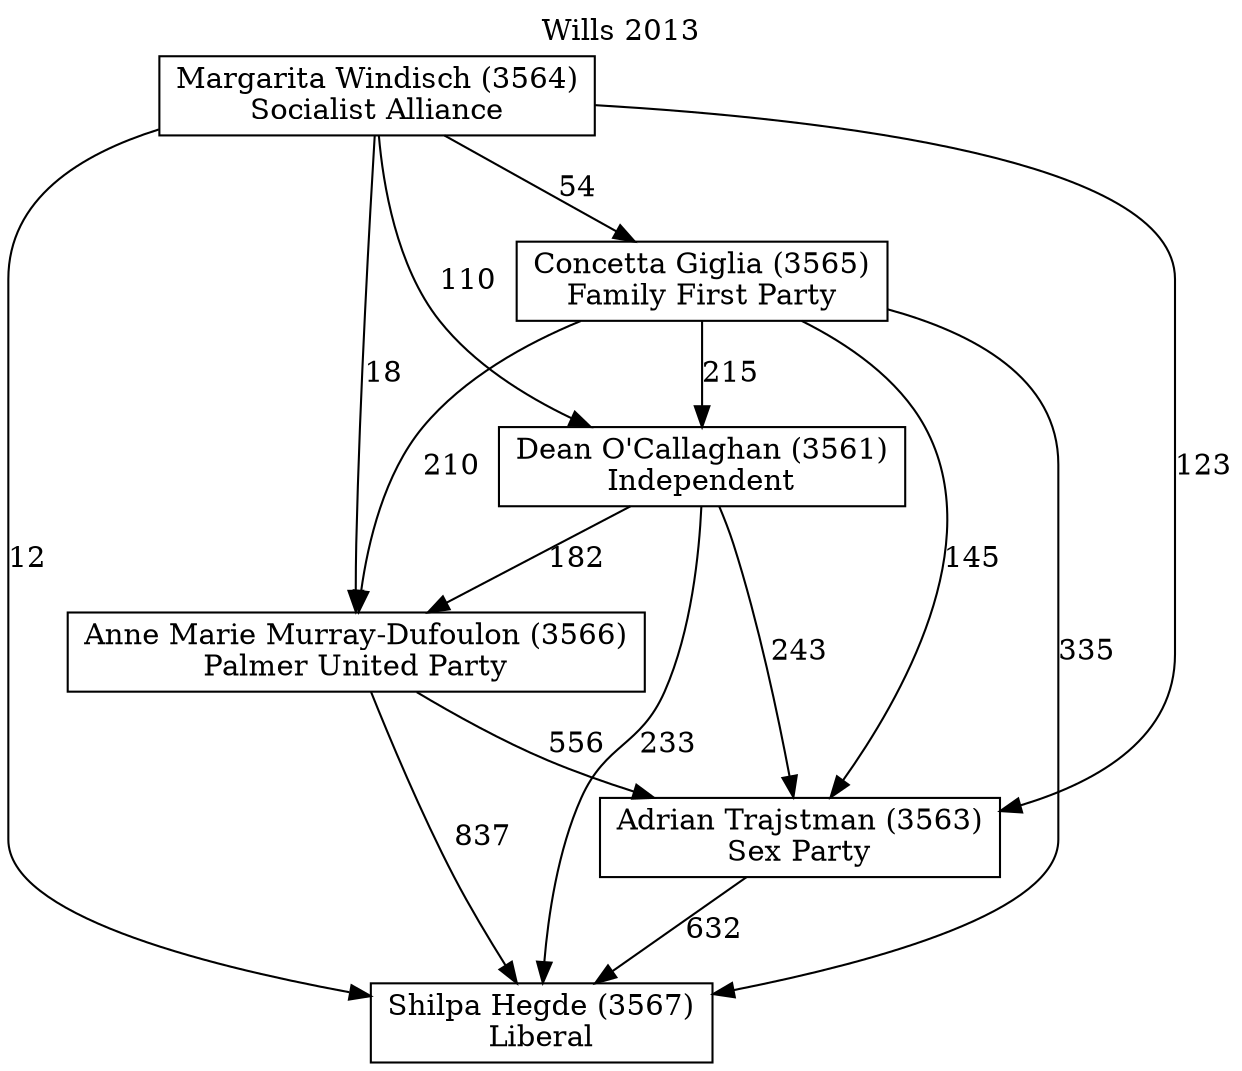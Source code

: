 // House preference flow
digraph "Shilpa Hegde (3567)_Wills_2013" {
	graph [label="Wills 2013" labelloc=t mclimit=10]
	node [shape=box]
	"Shilpa Hegde (3567)" [label="Shilpa Hegde (3567)
Liberal"]
	"Adrian Trajstman (3563)" [label="Adrian Trajstman (3563)
Sex Party"]
	"Anne Marie Murray-Dufoulon (3566)" [label="Anne Marie Murray-Dufoulon (3566)
Palmer United Party"]
	"Dean O'Callaghan (3561)" [label="Dean O'Callaghan (3561)
Independent"]
	"Concetta Giglia (3565)" [label="Concetta Giglia (3565)
Family First Party"]
	"Margarita Windisch (3564)" [label="Margarita Windisch (3564)
Socialist Alliance"]
	"Adrian Trajstman (3563)" -> "Shilpa Hegde (3567)" [label=632]
	"Anne Marie Murray-Dufoulon (3566)" -> "Adrian Trajstman (3563)" [label=556]
	"Dean O'Callaghan (3561)" -> "Anne Marie Murray-Dufoulon (3566)" [label=182]
	"Concetta Giglia (3565)" -> "Dean O'Callaghan (3561)" [label=215]
	"Margarita Windisch (3564)" -> "Concetta Giglia (3565)" [label=54]
	"Anne Marie Murray-Dufoulon (3566)" -> "Shilpa Hegde (3567)" [label=837]
	"Dean O'Callaghan (3561)" -> "Shilpa Hegde (3567)" [label=233]
	"Concetta Giglia (3565)" -> "Shilpa Hegde (3567)" [label=335]
	"Margarita Windisch (3564)" -> "Shilpa Hegde (3567)" [label=12]
	"Margarita Windisch (3564)" -> "Dean O'Callaghan (3561)" [label=110]
	"Concetta Giglia (3565)" -> "Anne Marie Murray-Dufoulon (3566)" [label=210]
	"Margarita Windisch (3564)" -> "Anne Marie Murray-Dufoulon (3566)" [label=18]
	"Dean O'Callaghan (3561)" -> "Adrian Trajstman (3563)" [label=243]
	"Concetta Giglia (3565)" -> "Adrian Trajstman (3563)" [label=145]
	"Margarita Windisch (3564)" -> "Adrian Trajstman (3563)" [label=123]
}
